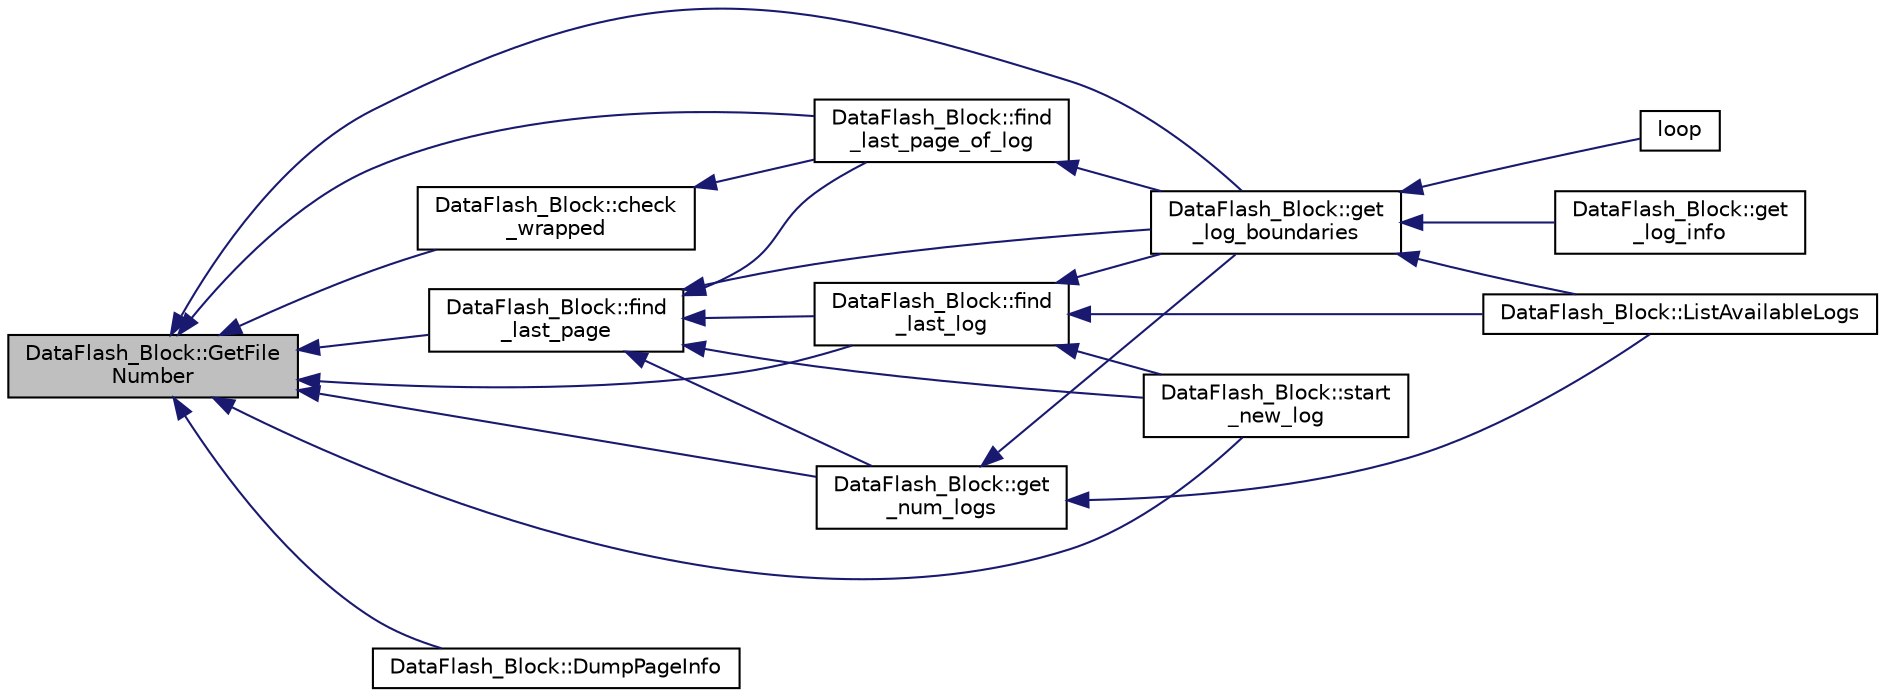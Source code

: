 digraph "DataFlash_Block::GetFileNumber"
{
 // INTERACTIVE_SVG=YES
  edge [fontname="Helvetica",fontsize="10",labelfontname="Helvetica",labelfontsize="10"];
  node [fontname="Helvetica",fontsize="10",shape=record];
  rankdir="LR";
  Node1 [label="DataFlash_Block::GetFile\lNumber",height=0.2,width=0.4,color="black", fillcolor="grey75", style="filled" fontcolor="black"];
  Node1 -> Node2 [dir="back",color="midnightblue",fontsize="10",style="solid",fontname="Helvetica"];
  Node2 [label="DataFlash_Block::check\l_wrapped",height=0.2,width=0.4,color="black", fillcolor="white", style="filled",URL="$classDataFlash__Block.html#a0cf0fff3604f4e1e50b2b805cb3410f4"];
  Node2 -> Node3 [dir="back",color="midnightblue",fontsize="10",style="solid",fontname="Helvetica"];
  Node3 [label="DataFlash_Block::find\l_last_page_of_log",height=0.2,width=0.4,color="black", fillcolor="white", style="filled",URL="$classDataFlash__Block.html#a54e12b20e0812804451acb7d4d9643bb"];
  Node3 -> Node4 [dir="back",color="midnightblue",fontsize="10",style="solid",fontname="Helvetica"];
  Node4 [label="DataFlash_Block::get\l_log_boundaries",height=0.2,width=0.4,color="black", fillcolor="white", style="filled",URL="$classDataFlash__Block.html#a3367c846e32366ff58ddebbf025e42d7"];
  Node4 -> Node5 [dir="back",color="midnightblue",fontsize="10",style="solid",fontname="Helvetica"];
  Node5 [label="DataFlash_Block::get\l_log_info",height=0.2,width=0.4,color="black", fillcolor="white", style="filled",URL="$classDataFlash__Block.html#af70a34ead0a9c81d39ea717fb392abfd"];
  Node4 -> Node6 [dir="back",color="midnightblue",fontsize="10",style="solid",fontname="Helvetica"];
  Node6 [label="DataFlash_Block::ListAvailableLogs",height=0.2,width=0.4,color="black", fillcolor="white", style="filled",URL="$classDataFlash__Block.html#af69dc258faab0de2a9b38e87d4c67799"];
  Node4 -> Node7 [dir="back",color="midnightblue",fontsize="10",style="solid",fontname="Helvetica"];
  Node7 [label="loop",height=0.2,width=0.4,color="black", fillcolor="white", style="filled",URL="$DataFlash__test_8pde.html#afe461d27b9c48d5921c00d521181f12f"];
  Node1 -> Node8 [dir="back",color="midnightblue",fontsize="10",style="solid",fontname="Helvetica"];
  Node8 [label="DataFlash_Block::DumpPageInfo",height=0.2,width=0.4,color="black", fillcolor="white", style="filled",URL="$classDataFlash__Block.html#a190d39f553e3c18341c623fdecea2b48"];
  Node1 -> Node9 [dir="back",color="midnightblue",fontsize="10",style="solid",fontname="Helvetica"];
  Node9 [label="DataFlash_Block::find\l_last_log",height=0.2,width=0.4,color="black", fillcolor="white", style="filled",URL="$classDataFlash__Block.html#ae6a5a7283d23359b18c7ee97c888f4b0"];
  Node9 -> Node4 [dir="back",color="midnightblue",fontsize="10",style="solid",fontname="Helvetica"];
  Node9 -> Node6 [dir="back",color="midnightblue",fontsize="10",style="solid",fontname="Helvetica"];
  Node9 -> Node10 [dir="back",color="midnightblue",fontsize="10",style="solid",fontname="Helvetica"];
  Node10 [label="DataFlash_Block::start\l_new_log",height=0.2,width=0.4,color="black", fillcolor="white", style="filled",URL="$classDataFlash__Block.html#a5ca51ed0a9abf0d6e28e1ca03dae2abf"];
  Node1 -> Node11 [dir="back",color="midnightblue",fontsize="10",style="solid",fontname="Helvetica"];
  Node11 [label="DataFlash_Block::find\l_last_page",height=0.2,width=0.4,color="black", fillcolor="white", style="filled",URL="$classDataFlash__Block.html#a78f15fabdc088a5011a475bb258cc2cf"];
  Node11 -> Node9 [dir="back",color="midnightblue",fontsize="10",style="solid",fontname="Helvetica"];
  Node11 -> Node3 [dir="back",color="midnightblue",fontsize="10",style="solid",fontname="Helvetica"];
  Node11 -> Node4 [dir="back",color="midnightblue",fontsize="10",style="solid",fontname="Helvetica"];
  Node11 -> Node12 [dir="back",color="midnightblue",fontsize="10",style="solid",fontname="Helvetica"];
  Node12 [label="DataFlash_Block::get\l_num_logs",height=0.2,width=0.4,color="black", fillcolor="white", style="filled",URL="$classDataFlash__Block.html#a909390782b6c80eccb7119d4c6b6d848"];
  Node12 -> Node4 [dir="back",color="midnightblue",fontsize="10",style="solid",fontname="Helvetica"];
  Node12 -> Node6 [dir="back",color="midnightblue",fontsize="10",style="solid",fontname="Helvetica"];
  Node11 -> Node10 [dir="back",color="midnightblue",fontsize="10",style="solid",fontname="Helvetica"];
  Node1 -> Node3 [dir="back",color="midnightblue",fontsize="10",style="solid",fontname="Helvetica"];
  Node1 -> Node4 [dir="back",color="midnightblue",fontsize="10",style="solid",fontname="Helvetica"];
  Node1 -> Node12 [dir="back",color="midnightblue",fontsize="10",style="solid",fontname="Helvetica"];
  Node1 -> Node10 [dir="back",color="midnightblue",fontsize="10",style="solid",fontname="Helvetica"];
}
